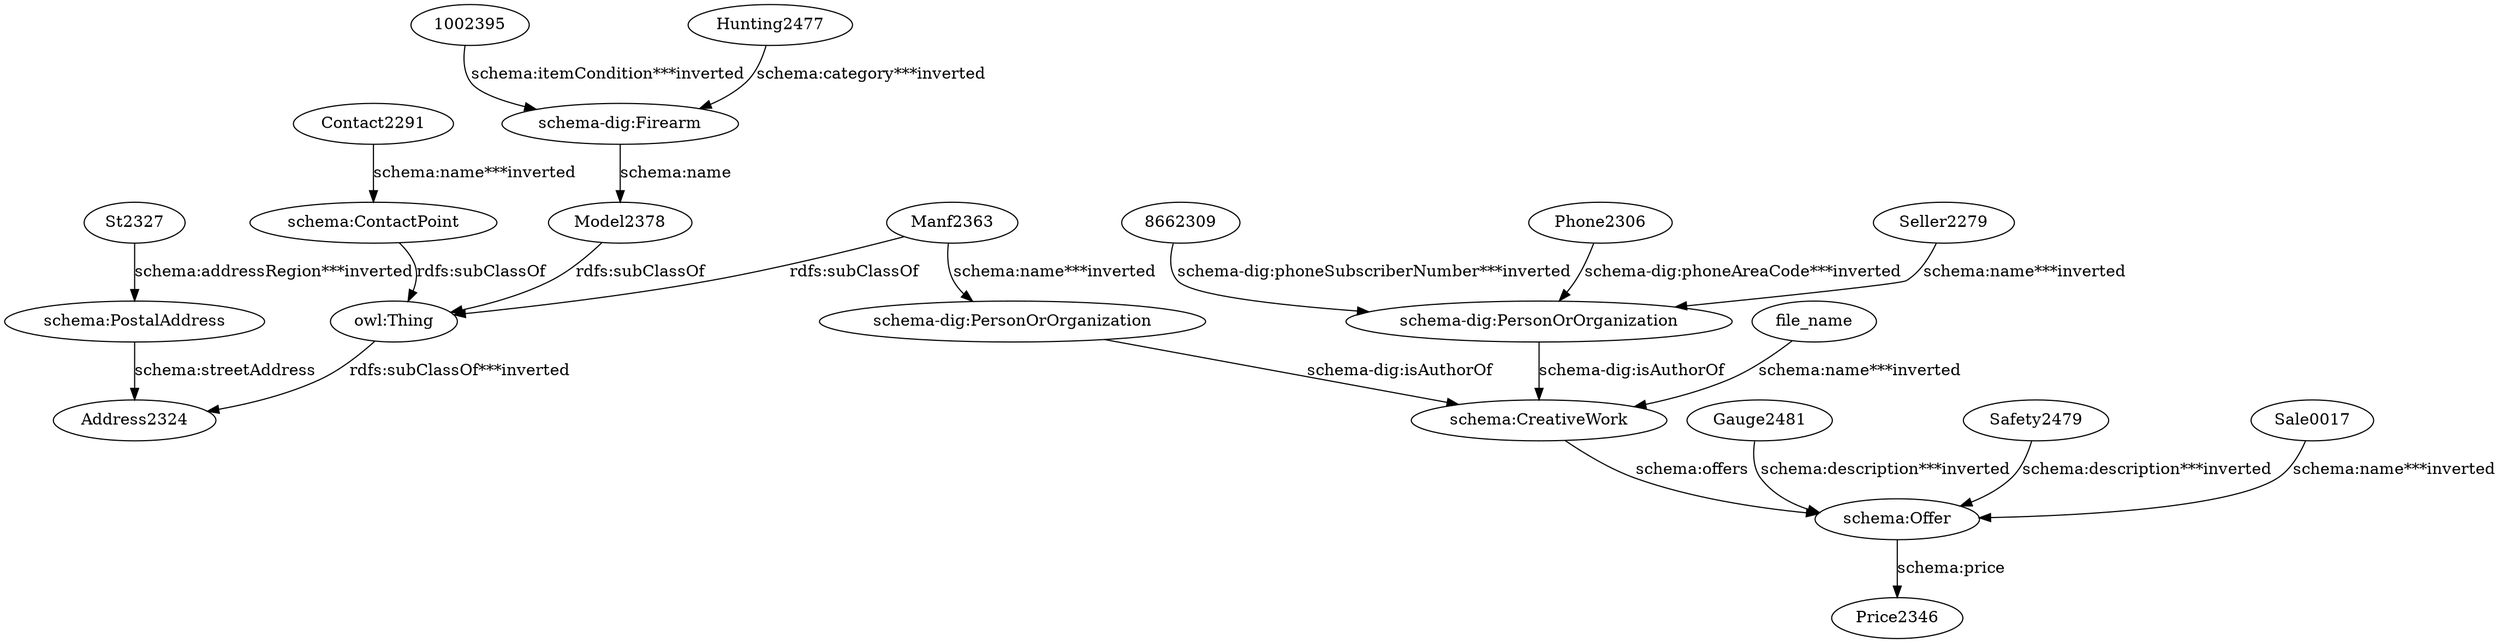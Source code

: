 digraph {
  "1002395" [type=attribute_name,label="1002395"]
  "8662309" [type=attribute_name,label="8662309"]
  "schema-dig:Firearm1" [type=class_uri,label="schema-dig:Firearm"]
  "schema-dig:PersonOrOrganization1" [type=class_uri,label="schema-dig:PersonOrOrganization"]
  Contact2291 [type=attribute_name,label=Contact2291]
  "schema:ContactPoint1" [type=class_uri,label="schema:ContactPoint"]
  Gauge2481 [type=attribute_name,label=Gauge2481]
  "schema:Offer1" [type=class_uri,label="schema:Offer"]
  Hunting2477 [type=attribute_name,label=Hunting2477]
  Manf2363 [type=attribute_name,label=Manf2363]
  "owl:Thing" [type=special,label="owl:Thing"]
  "schema-dig:PersonOrOrganization2" [type=class_uri,label="schema-dig:PersonOrOrganization"]
  Model2378 [type=attribute_name,label=Model2378]
  Phone2306 [type=attribute_name,label=Phone2306]
  Safety2479 [type=attribute_name,label=Safety2479]
  Sale0017 [type=attribute_name,label=Sale0017]
  Seller2279 [type=attribute_name,label=Seller2279]
  St2327 [type=attribute_name,label=St2327]
  "schema:PostalAddress1" [type=class_uri,label="schema:PostalAddress"]
  file_name [type=attribute_name,label=file_name]
  "schema:CreativeWork1" [type=class_uri,label="schema:CreativeWork"]
  Address2324 [type=attribute_name,label=Address2324]
  Price2346 [type=attribute_name,label=Price2346]
  "1002395" -> "schema-dig:Firearm1" [type=st_property_uri,label="schema:itemCondition***inverted",weight=1]
  "8662309" -> "schema-dig:PersonOrOrganization1" [type=st_property_uri,label="schema-dig:phoneSubscriberNumber***inverted",weight=1]
  Contact2291 -> "schema:ContactPoint1" [type=st_property_uri,label="schema:name***inverted",weight=1]
  Gauge2481 -> "schema:Offer1" [type=st_property_uri,label="schema:description***inverted",weight=1]
  Hunting2477 -> "schema-dig:Firearm1" [type=st_property_uri,label="schema:category***inverted",weight=1]
  Manf2363 -> "owl:Thing" [label="rdfs:subClassOf",type=inherited,weight=0.3333333333333333]
  Manf2363 -> "schema-dig:PersonOrOrganization2" [type=st_property_uri,label="schema:name***inverted",weight=1]
  Model2378 -> "owl:Thing" [label="rdfs:subClassOf",type=inherited,weight=0.3333333333333333]
  Phone2306 -> "schema-dig:PersonOrOrganization1" [type=st_property_uri,label="schema-dig:phoneAreaCode***inverted",weight=1]
  Safety2479 -> "schema:Offer1" [type=st_property_uri,label="schema:description***inverted",weight=1]
  Sale0017 -> "schema:Offer1" [type=st_property_uri,label="schema:name***inverted",weight=1]
  Seller2279 -> "schema-dig:PersonOrOrganization1" [type=st_property_uri,label="schema:name***inverted",weight=1]
  St2327 -> "schema:PostalAddress1" [type=st_property_uri,label="schema:addressRegion***inverted",weight=1]
  file_name -> "schema:CreativeWork1" [type=st_property_uri,label="schema:name***inverted",weight=1]
  "owl:Thing" -> Address2324 [type=inherited,label="rdfs:subClassOf***inverted",weight=0.3333333333333333]
  "schema-dig:Firearm1" -> Model2378 [label="schema:name",type=st_property_uri]
  "schema-dig:PersonOrOrganization1" -> "schema:CreativeWork1" [label="schema-dig:isAuthorOf",type=direct_property_uri,weight=1]
  "schema-dig:PersonOrOrganization2" -> "schema:CreativeWork1" [label="schema-dig:isAuthorOf",type=direct_property_uri,weight=1]
  "schema:ContactPoint1" -> "owl:Thing" [label="rdfs:subClassOf",type=inherited,weight=0.3333333333333333]
  "schema:CreativeWork1" -> "schema:Offer1" [label="schema:offers",type=direct_property_uri,weight=1]
  "schema:Offer1" -> Price2346 [label="schema:price",type=st_property_uri]
  "schema:PostalAddress1" -> Address2324 [label="schema:streetAddress",type=st_property_uri]
}
